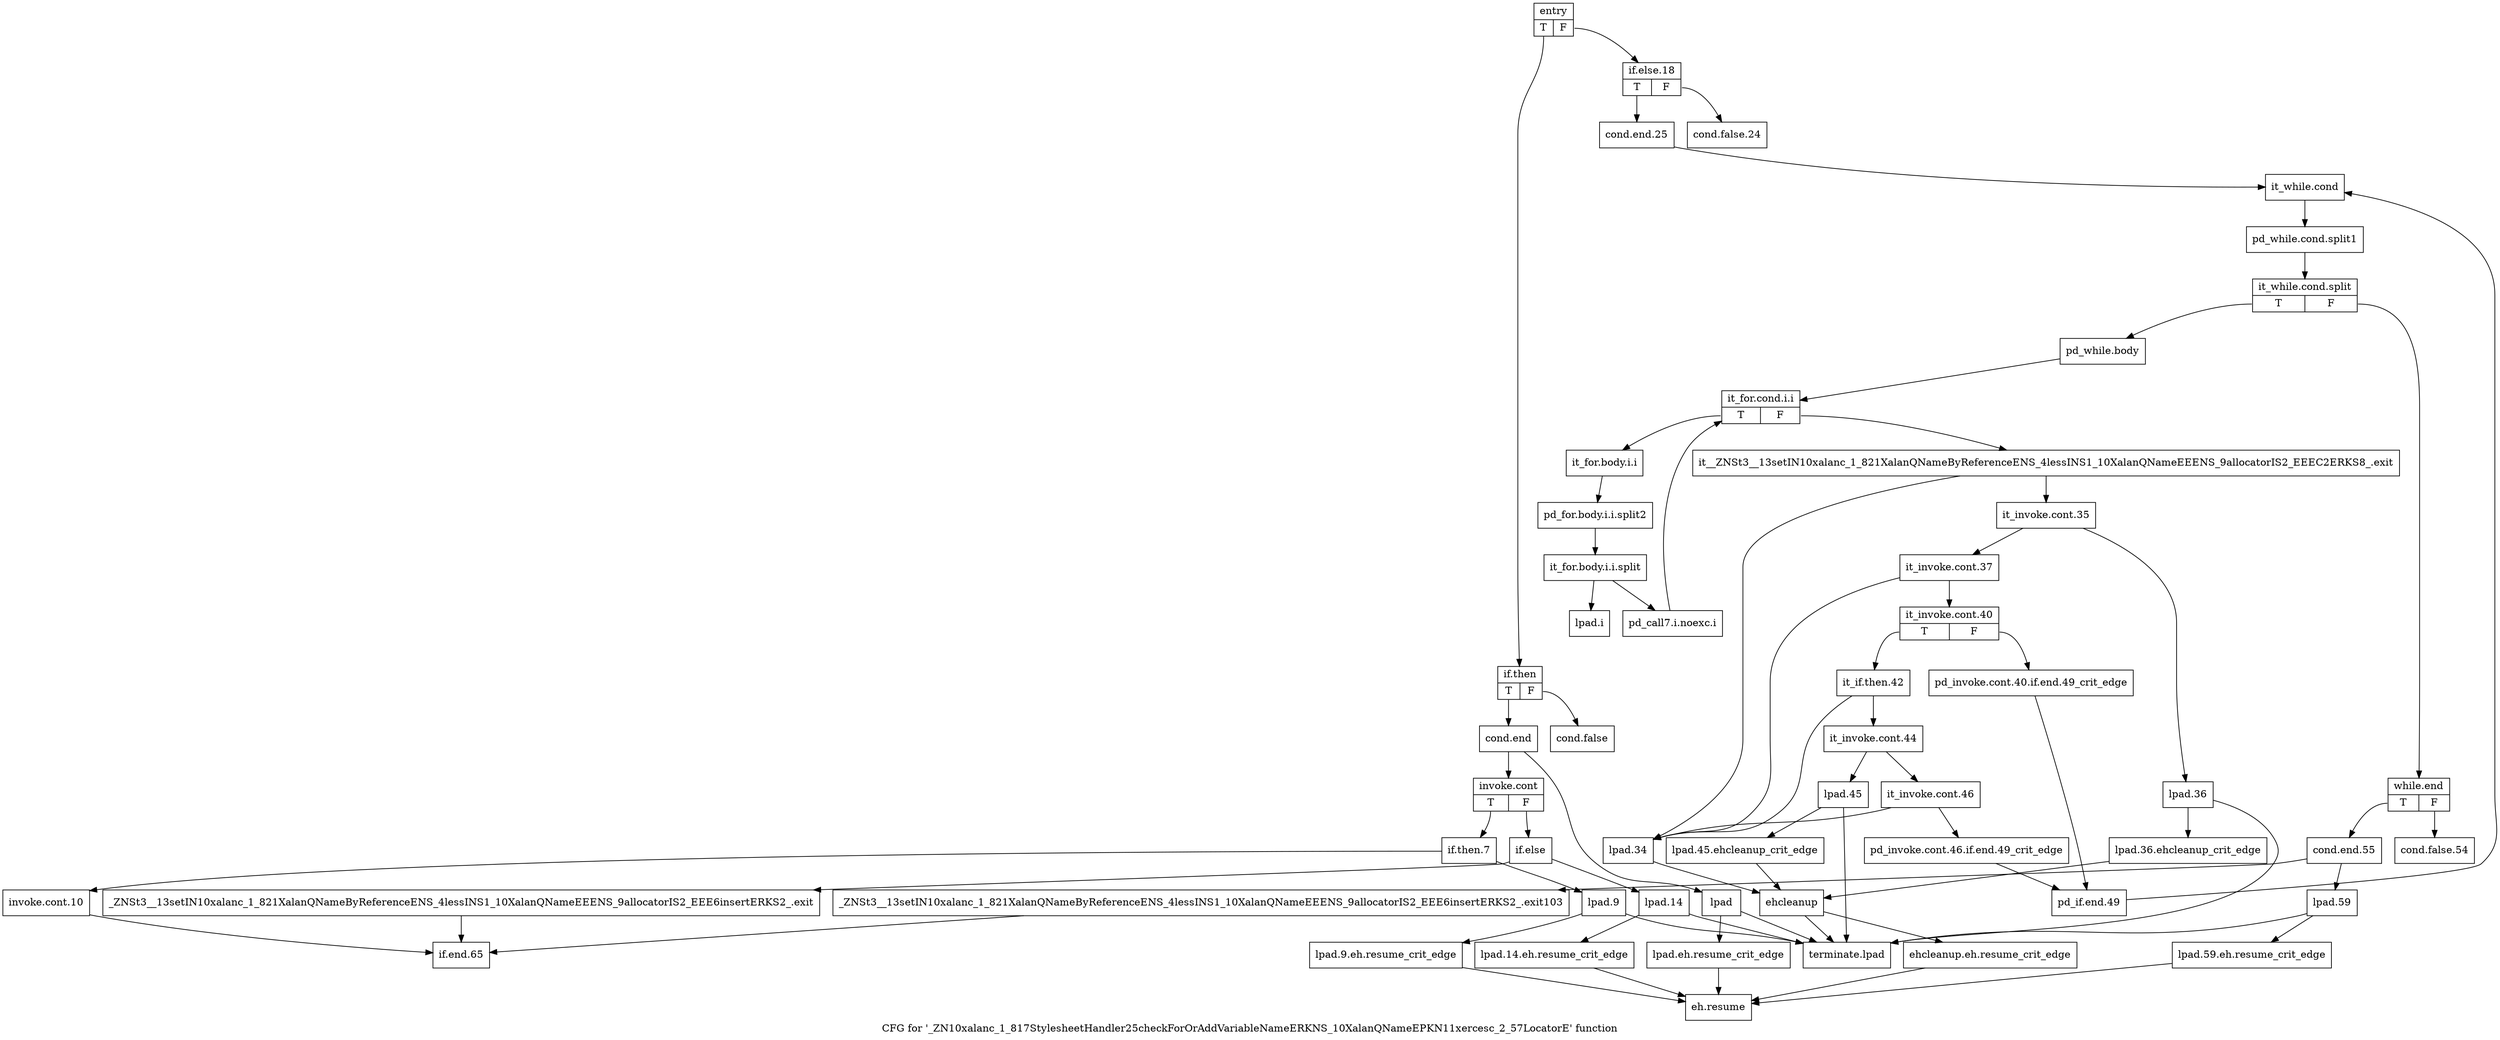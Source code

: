 digraph "CFG for '_ZN10xalanc_1_817StylesheetHandler25checkForOrAddVariableNameERKNS_10XalanQNameEPKN11xercesc_2_57LocatorE' function" {
	label="CFG for '_ZN10xalanc_1_817StylesheetHandler25checkForOrAddVariableNameERKNS_10XalanQNameEPKN11xercesc_2_57LocatorE' function";

	Node0x80468c0 [shape=record,label="{entry|{<s0>T|<s1>F}}"];
	Node0x80468c0:s0 -> Node0x8046910;
	Node0x80468c0:s1 -> Node0x8048fa0;
	Node0x8046910 [shape=record,label="{if.then|{<s0>T|<s1>F}}"];
	Node0x8046910:s0 -> Node0x8048be0;
	Node0x8046910:s1 -> Node0x8058090;
	Node0x8058090 [shape=record,label="{cond.false}"];
	Node0x8048be0 [shape=record,label="{cond.end}"];
	Node0x8048be0 -> Node0x8048c30;
	Node0x8048be0 -> Node0x8048d20;
	Node0x8048c30 [shape=record,label="{invoke.cont|{<s0>T|<s1>F}}"];
	Node0x8048c30:s0 -> Node0x8048c80;
	Node0x8048c30:s1 -> Node0x8048e60;
	Node0x8048c80 [shape=record,label="{if.then.7}"];
	Node0x8048c80 -> Node0x8048cd0;
	Node0x8048c80 -> Node0x8048dc0;
	Node0x8048cd0 [shape=record,label="{invoke.cont.10}"];
	Node0x8048cd0 -> Node0x805aa70;
	Node0x8048d20 [shape=record,label="{lpad}"];
	Node0x8048d20 -> Node0x8048d70;
	Node0x8048d20 -> Node0x805ab10;
	Node0x8048d70 [shape=record,label="{lpad.eh.resume_crit_edge}"];
	Node0x8048d70 -> Node0x805aac0;
	Node0x8048dc0 [shape=record,label="{lpad.9}"];
	Node0x8048dc0 -> Node0x8048e10;
	Node0x8048dc0 -> Node0x805ab10;
	Node0x8048e10 [shape=record,label="{lpad.9.eh.resume_crit_edge}"];
	Node0x8048e10 -> Node0x805aac0;
	Node0x8048e60 [shape=record,label="{if.else}"];
	Node0x8048e60 -> Node0x8048eb0;
	Node0x8048e60 -> Node0x8048f00;
	Node0x8048eb0 [shape=record,label="{_ZNSt3__13setIN10xalanc_1_821XalanQNameByReferenceENS_4lessINS1_10XalanQNameEEENS_9allocatorIS2_EEE6insertERKS2_.exit}"];
	Node0x8048eb0 -> Node0x805aa70;
	Node0x8048f00 [shape=record,label="{lpad.14}"];
	Node0x8048f00 -> Node0x8048f50;
	Node0x8048f00 -> Node0x805ab10;
	Node0x8048f50 [shape=record,label="{lpad.14.eh.resume_crit_edge}"];
	Node0x8048f50 -> Node0x805aac0;
	Node0x8048fa0 [shape=record,label="{if.else.18|{<s0>T|<s1>F}}"];
	Node0x8048fa0:s0 -> Node0x8056490;
	Node0x8048fa0:s1 -> Node0x8056440;
	Node0x8056440 [shape=record,label="{cond.false.24}"];
	Node0x8056490 [shape=record,label="{cond.end.25}"];
	Node0x8056490 -> Node0x80564e0;
	Node0x80564e0 [shape=record,label="{it_while.cond}"];
	Node0x80564e0 -> Node0xc4d6060;
	Node0xc4d6060 [shape=record,label="{pd_while.cond.split1}"];
	Node0xc4d6060 -> Node0xc4d6b00;
	Node0xc4d6b00 [shape=record,label="{it_while.cond.split|{<s0>T|<s1>F}}"];
	Node0xc4d6b00:s0 -> Node0x8056530;
	Node0xc4d6b00:s1 -> Node0x805a890;
	Node0x8056530 [shape=record,label="{pd_while.body}"];
	Node0x8056530 -> Node0x8056580;
	Node0x8056580 [shape=record,label="{it_for.cond.i.i|{<s0>T|<s1>F}}"];
	Node0x8056580:s0 -> Node0x80565d0;
	Node0x8056580:s1 -> Node0x80566c0;
	Node0x80565d0 [shape=record,label="{it_for.body.i.i}"];
	Node0x80565d0 -> Node0xc4b1190;
	Node0xc4b1190 [shape=record,label="{pd_for.body.i.i.split2}"];
	Node0xc4b1190 -> Node0xc4b1730;
	Node0xc4b1730 [shape=record,label="{it_for.body.i.i.split}"];
	Node0xc4b1730 -> Node0x8056620;
	Node0xc4b1730 -> Node0x8056670;
	Node0x8056620 [shape=record,label="{pd_call7.i.noexc.i}"];
	Node0x8056620 -> Node0x8056580;
	Node0x8056670 [shape=record,label="{lpad.i}"];
	Node0x80566c0 [shape=record,label="{it__ZNSt3__13setIN10xalanc_1_821XalanQNameByReferenceENS_4lessINS1_10XalanQNameEEENS_9allocatorIS2_EEEC2ERKS8_.exit}"];
	Node0x80566c0 -> Node0x8056710;
	Node0x80566c0 -> Node0x805a610;
	Node0x8056710 [shape=record,label="{it_invoke.cont.35}"];
	Node0x8056710 -> Node0x8056760;
	Node0x8056710 -> Node0x805a660;
	Node0x8056760 [shape=record,label="{it_invoke.cont.37}"];
	Node0x8056760 -> Node0x80567b0;
	Node0x8056760 -> Node0x805a610;
	Node0x80567b0 [shape=record,label="{it_invoke.cont.40|{<s0>T|<s1>F}}"];
	Node0x80567b0:s0 -> Node0x805a4d0;
	Node0x80567b0:s1 -> Node0x8056800;
	Node0x8056800 [shape=record,label="{pd_invoke.cont.40.if.end.49_crit_edge}"];
	Node0x8056800 -> Node0x805a7a0;
	Node0x805a4d0 [shape=record,label="{it_if.then.42}"];
	Node0x805a4d0 -> Node0x805a520;
	Node0x805a4d0 -> Node0x805a610;
	Node0x805a520 [shape=record,label="{it_invoke.cont.44}"];
	Node0x805a520 -> Node0x805a570;
	Node0x805a520 -> Node0x805a700;
	Node0x805a570 [shape=record,label="{it_invoke.cont.46}"];
	Node0x805a570 -> Node0x805a5c0;
	Node0x805a570 -> Node0x805a610;
	Node0x805a5c0 [shape=record,label="{pd_invoke.cont.46.if.end.49_crit_edge}"];
	Node0x805a5c0 -> Node0x805a7a0;
	Node0x805a610 [shape=record,label="{lpad.34}"];
	Node0x805a610 -> Node0x805a7f0;
	Node0x805a660 [shape=record,label="{lpad.36}"];
	Node0x805a660 -> Node0x805a6b0;
	Node0x805a660 -> Node0x805ab10;
	Node0x805a6b0 [shape=record,label="{lpad.36.ehcleanup_crit_edge}"];
	Node0x805a6b0 -> Node0x805a7f0;
	Node0x805a700 [shape=record,label="{lpad.45}"];
	Node0x805a700 -> Node0x805a750;
	Node0x805a700 -> Node0x805ab10;
	Node0x805a750 [shape=record,label="{lpad.45.ehcleanup_crit_edge}"];
	Node0x805a750 -> Node0x805a7f0;
	Node0x805a7a0 [shape=record,label="{pd_if.end.49}"];
	Node0x805a7a0 -> Node0x80564e0;
	Node0x805a7f0 [shape=record,label="{ehcleanup}"];
	Node0x805a7f0 -> Node0x805a840;
	Node0x805a7f0 -> Node0x805ab10;
	Node0x805a840 [shape=record,label="{ehcleanup.eh.resume_crit_edge}"];
	Node0x805a840 -> Node0x805aac0;
	Node0x805a890 [shape=record,label="{while.end|{<s0>T|<s1>F}}"];
	Node0x805a890:s0 -> Node0x805a930;
	Node0x805a890:s1 -> Node0x805a8e0;
	Node0x805a8e0 [shape=record,label="{cond.false.54}"];
	Node0x805a930 [shape=record,label="{cond.end.55}"];
	Node0x805a930 -> Node0x805a980;
	Node0x805a930 -> Node0x805a9d0;
	Node0x805a980 [shape=record,label="{_ZNSt3__13setIN10xalanc_1_821XalanQNameByReferenceENS_4lessINS1_10XalanQNameEEENS_9allocatorIS2_EEE6insertERKS2_.exit103}"];
	Node0x805a980 -> Node0x805aa70;
	Node0x805a9d0 [shape=record,label="{lpad.59}"];
	Node0x805a9d0 -> Node0x805aa20;
	Node0x805a9d0 -> Node0x805ab10;
	Node0x805aa20 [shape=record,label="{lpad.59.eh.resume_crit_edge}"];
	Node0x805aa20 -> Node0x805aac0;
	Node0x805aa70 [shape=record,label="{if.end.65}"];
	Node0x805aac0 [shape=record,label="{eh.resume}"];
	Node0x805ab10 [shape=record,label="{terminate.lpad}"];
}
